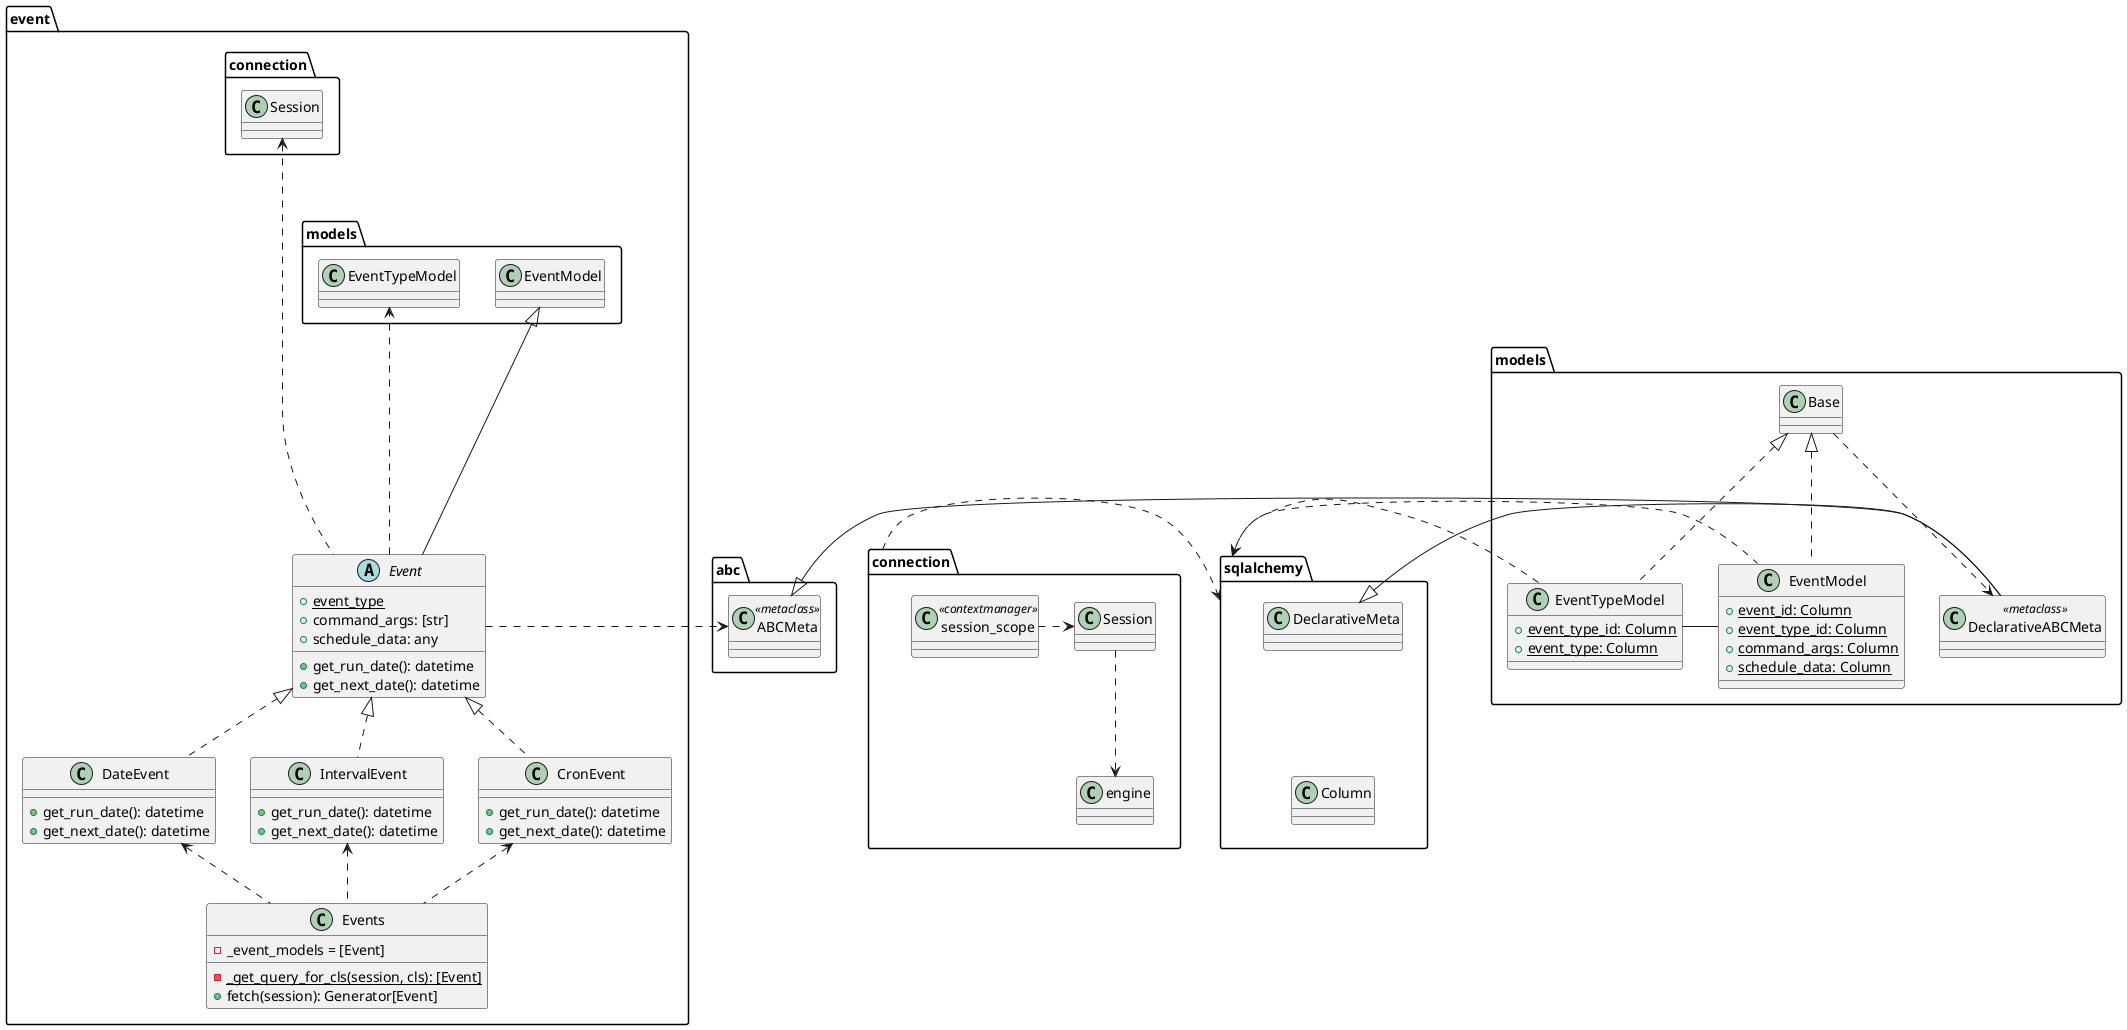 @startuml

class abc.ABCMeta <<metaclass>>

package event {
    abstract class Event {
        +{static} event_type
        +command_args: [str]
        +schedule_data: any
        +get_run_date(): datetime
        +get_next_date(): datetime
    }
    Event ----u|> models.EventModel
    Event ----[dashed]> models.EventTypeModel
    Event -r[dashed]-> abc.ABCMeta
    Event -----u[dashed]-> connection.Session

    class CronEvent {
        +get_run_date(): datetime
        +get_next_date(): datetime
    }
    class IntervalEvent{
        +get_run_date(): datetime
        +get_next_date(): datetime
    }
    class DateEvent{
        +get_run_date(): datetime
        +get_next_date(): datetime
    }
    CronEvent     -u[dashed]-|> Event
    IntervalEvent -u[dashed]-|> Event
    DateEvent     -u[dashed]-|> Event

    class Events {
        - _event_models = [Event]
        - {static} _get_query_for_cls(session, cls): [Event]
        + fetch(session): Generator[Event]
    }
    Events -u[dashed]-> CronEvent
    Events -u[dashed]-> IntervalEvent
    Events -u[dashed]-> DateEvent
}

package sqlalchemy {
    class sqlalchemy.DeclarativeMeta
    class sqlalchemy.Column
    sqlalchemy.DeclarativeMeta -d[hidden]- sqlalchemy.Column
}

package connection {
    class Session
    class session_scope <<contextmanager>>
    Session -[dashed]-> engine
    session_scope -[dashed]> Session
}

connection -[dashed]> sqlalchemy

package models {
    class Base
    Base --[dashed]-> DeclarativeABCMeta

    class EventTypeModel {
        + {static} event_type_id: Column
        + {static} event_type: Column
    }
    EventTypeModel ---------[dashed]> sqlalchemy
    EventTypeModel ---u[dashed]|> Base

    class EventModel {
        + {static} event_id: Column
        + {static} event_type_id: Column
        + {static} command_args: Column
        + {static} schedule_data: Column
    }
    EventModel -l[dashed]> sqlalchemy
    EventModel --[dashed]u-|> Base
    EventModel -l- EventTypeModel

    class DeclarativeABCMeta <<metaclass>>
    DeclarativeABCMeta -u|> sqlalchemy.DeclarativeMeta
    DeclarativeABCMeta -|> abc.ABCMeta
}


@enduml